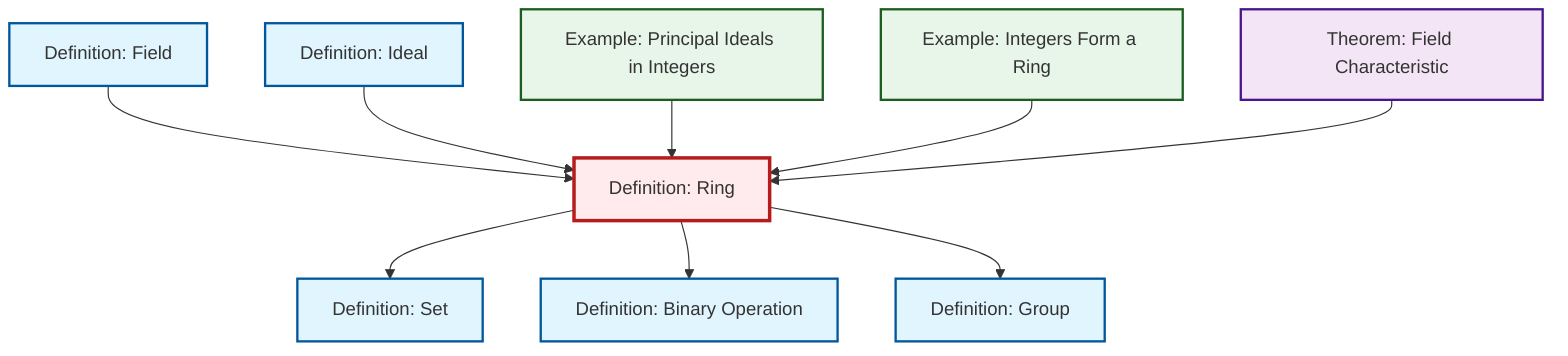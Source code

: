 graph TD
    classDef definition fill:#e1f5fe,stroke:#01579b,stroke-width:2px
    classDef theorem fill:#f3e5f5,stroke:#4a148c,stroke-width:2px
    classDef axiom fill:#fff3e0,stroke:#e65100,stroke-width:2px
    classDef example fill:#e8f5e9,stroke:#1b5e20,stroke-width:2px
    classDef current fill:#ffebee,stroke:#b71c1c,stroke-width:3px
    def-ideal["Definition: Ideal"]:::definition
    def-set["Definition: Set"]:::definition
    def-group["Definition: Group"]:::definition
    def-field["Definition: Field"]:::definition
    thm-field-characteristic["Theorem: Field Characteristic"]:::theorem
    def-ring["Definition: Ring"]:::definition
    ex-principal-ideal["Example: Principal Ideals in Integers"]:::example
    ex-integers-ring["Example: Integers Form a Ring"]:::example
    def-binary-operation["Definition: Binary Operation"]:::definition
    def-ring --> def-set
    def-field --> def-ring
    def-ideal --> def-ring
    ex-principal-ideal --> def-ring
    ex-integers-ring --> def-ring
    thm-field-characteristic --> def-ring
    def-ring --> def-binary-operation
    def-ring --> def-group
    class def-ring current
